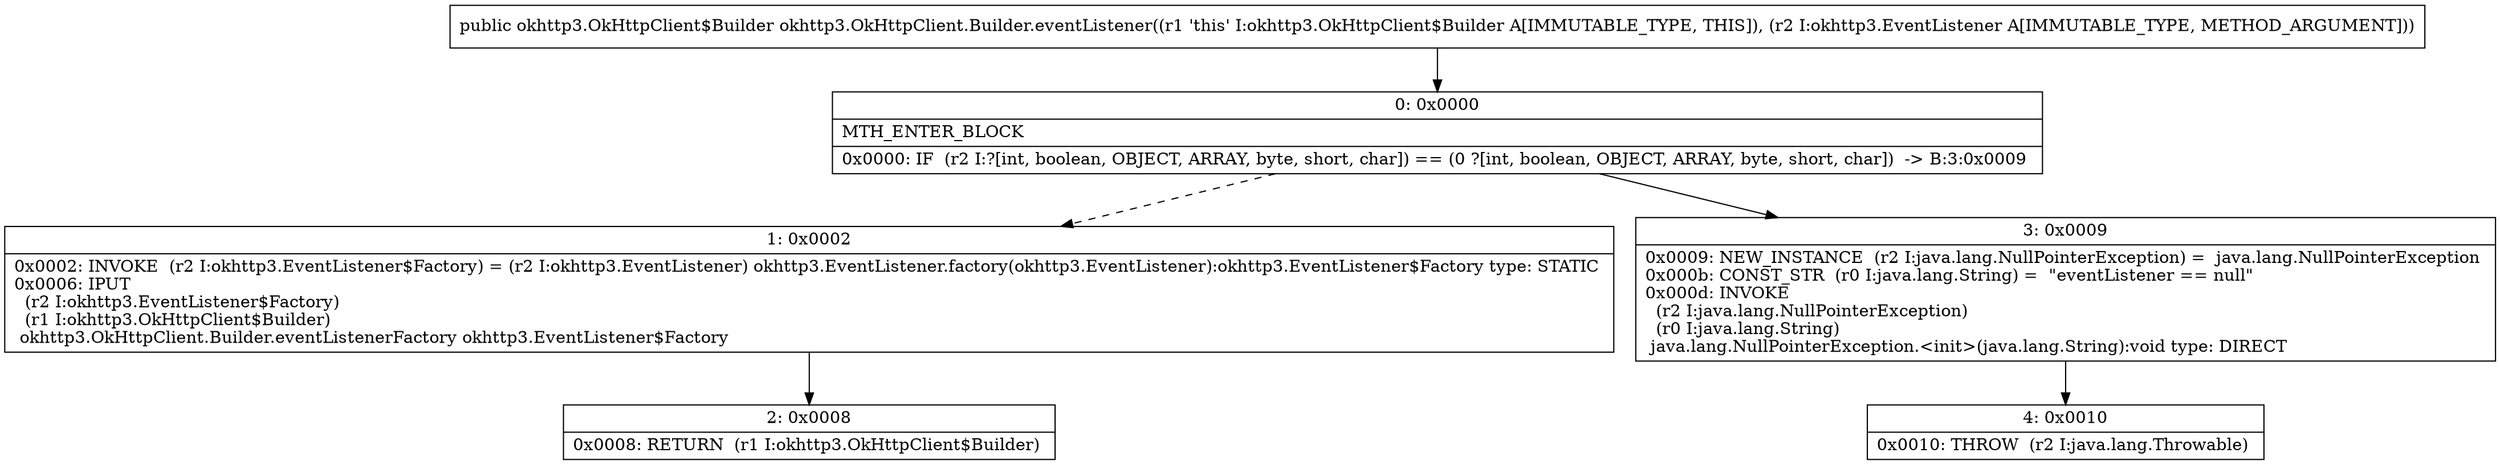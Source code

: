 digraph "CFG forokhttp3.OkHttpClient.Builder.eventListener(Lokhttp3\/EventListener;)Lokhttp3\/OkHttpClient$Builder;" {
Node_0 [shape=record,label="{0\:\ 0x0000|MTH_ENTER_BLOCK\l|0x0000: IF  (r2 I:?[int, boolean, OBJECT, ARRAY, byte, short, char]) == (0 ?[int, boolean, OBJECT, ARRAY, byte, short, char])  \-\> B:3:0x0009 \l}"];
Node_1 [shape=record,label="{1\:\ 0x0002|0x0002: INVOKE  (r2 I:okhttp3.EventListener$Factory) = (r2 I:okhttp3.EventListener) okhttp3.EventListener.factory(okhttp3.EventListener):okhttp3.EventListener$Factory type: STATIC \l0x0006: IPUT  \l  (r2 I:okhttp3.EventListener$Factory)\l  (r1 I:okhttp3.OkHttpClient$Builder)\l okhttp3.OkHttpClient.Builder.eventListenerFactory okhttp3.EventListener$Factory \l}"];
Node_2 [shape=record,label="{2\:\ 0x0008|0x0008: RETURN  (r1 I:okhttp3.OkHttpClient$Builder) \l}"];
Node_3 [shape=record,label="{3\:\ 0x0009|0x0009: NEW_INSTANCE  (r2 I:java.lang.NullPointerException) =  java.lang.NullPointerException \l0x000b: CONST_STR  (r0 I:java.lang.String) =  \"eventListener == null\" \l0x000d: INVOKE  \l  (r2 I:java.lang.NullPointerException)\l  (r0 I:java.lang.String)\l java.lang.NullPointerException.\<init\>(java.lang.String):void type: DIRECT \l}"];
Node_4 [shape=record,label="{4\:\ 0x0010|0x0010: THROW  (r2 I:java.lang.Throwable) \l}"];
MethodNode[shape=record,label="{public okhttp3.OkHttpClient$Builder okhttp3.OkHttpClient.Builder.eventListener((r1 'this' I:okhttp3.OkHttpClient$Builder A[IMMUTABLE_TYPE, THIS]), (r2 I:okhttp3.EventListener A[IMMUTABLE_TYPE, METHOD_ARGUMENT])) }"];
MethodNode -> Node_0;
Node_0 -> Node_1[style=dashed];
Node_0 -> Node_3;
Node_1 -> Node_2;
Node_3 -> Node_4;
}

